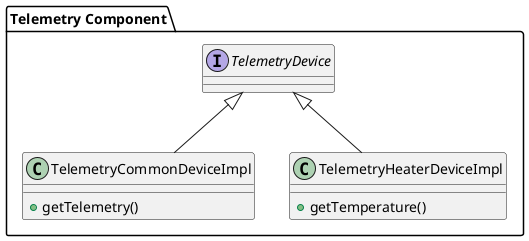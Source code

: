 @startuml

package "Telemetry Component" {
    interface TelemetryDevice {
    }

    class TelemetryCommonDeviceImpl {
        +getTelemetry()

    }

    class TelemetryHeaterDeviceImpl {
        +getTemperature()
    }

    TelemetryDevice <|-- TelemetryCommonDeviceImpl
    TelemetryDevice <|-- TelemetryHeaterDeviceImpl
}

@enduml